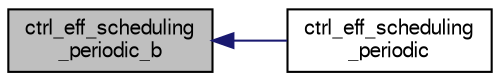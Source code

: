 digraph "ctrl_eff_scheduling_periodic_b"
{
  edge [fontname="FreeSans",fontsize="10",labelfontname="FreeSans",labelfontsize="10"];
  node [fontname="FreeSans",fontsize="10",shape=record];
  rankdir="LR";
  Node1 [label="ctrl_eff_scheduling\l_periodic_b",height=0.2,width=0.4,color="black", fillcolor="grey75", style="filled", fontcolor="black"];
  Node1 -> Node2 [dir="back",color="midnightblue",fontsize="10",style="solid",fontname="FreeSans"];
  Node2 [label="ctrl_eff_scheduling\l_periodic",height=0.2,width=0.4,color="black", fillcolor="white", style="filled",URL="$scheduling__indi__simple_8h.html#a80dcca086fcbf5ef61bfe9d420b5ae10",tooltip="Periodic function that interpolates between gain sets depending on the scheduling variable..."];
}
